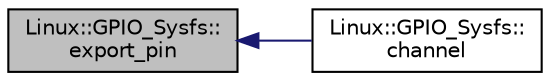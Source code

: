 digraph "Linux::GPIO_Sysfs::export_pin"
{
 // INTERACTIVE_SVG=YES
  edge [fontname="Helvetica",fontsize="10",labelfontname="Helvetica",labelfontsize="10"];
  node [fontname="Helvetica",fontsize="10",shape=record];
  rankdir="LR";
  Node1 [label="Linux::GPIO_Sysfs::\lexport_pin",height=0.2,width=0.4,color="black", fillcolor="grey75", style="filled", fontcolor="black"];
  Node1 -> Node2 [dir="back",color="midnightblue",fontsize="10",style="solid",fontname="Helvetica"];
  Node2 [label="Linux::GPIO_Sysfs::\lchannel",height=0.2,width=0.4,color="black", fillcolor="white", style="filled",URL="$classLinux_1_1GPIO__Sysfs.html#ab3bc7db1e164760b71a29e129c8dca12"];
}
